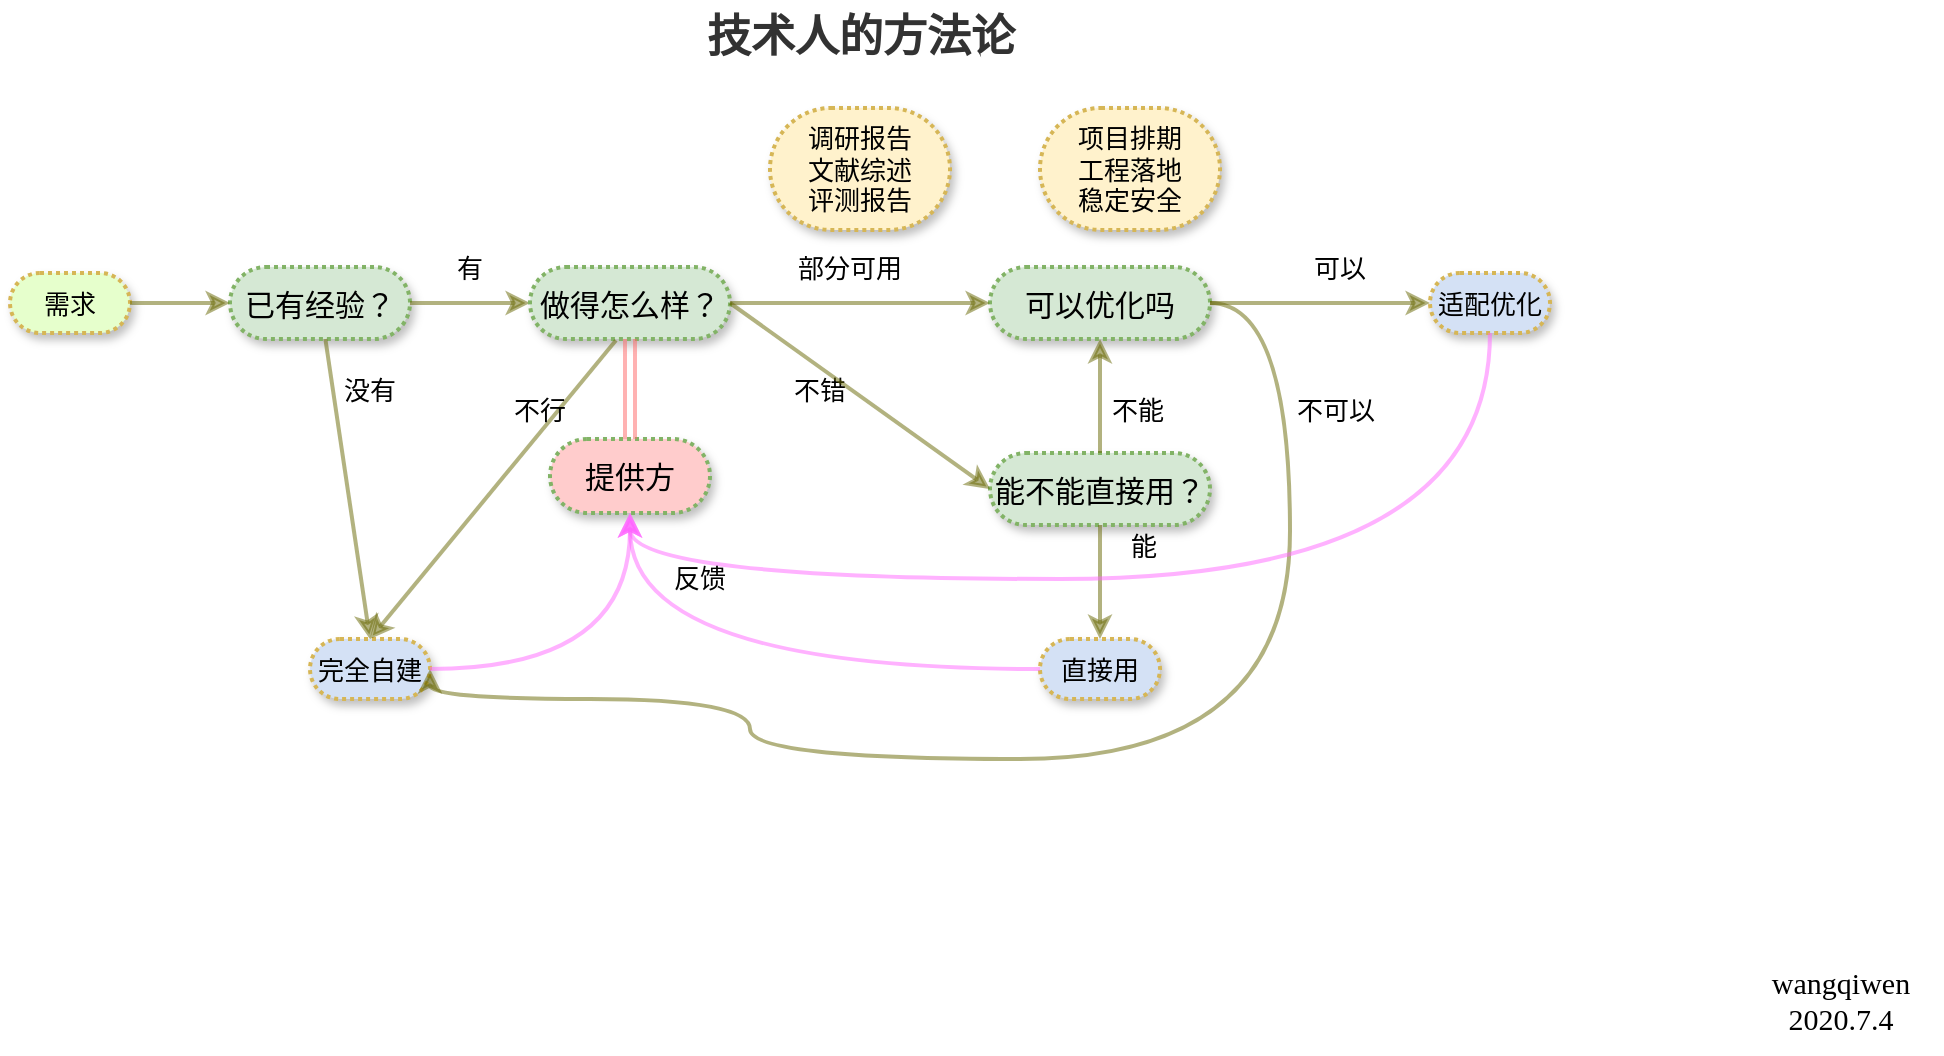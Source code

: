 <mxfile version="12.2.4" pages="1"><diagram id="xwHPSYZ-yjehI77_ZF1u" name="Page-1"><mxGraphModel dx="875" dy="497" grid="1" gridSize="10" guides="1" tooltips="1" connect="1" arrows="1" fold="1" page="1" pageScale="1" pageWidth="1169" pageHeight="827" background="#ffffff" math="0" shadow="0"><root><mxCell id="0"/><mxCell id="1" parent="0"/><mxCell id="zG7dZlUrnWvzluIitVKl-1554" value="已有经验？" style="rounded=1;whiteSpace=wrap;html=1;shadow=1;dashed=1;dashPattern=1 1;sketch=0;strokeColor=#82b366;strokeWidth=2;fillColor=#d5e8d4;arcSize=50;fontSize=15;" parent="1" vertex="1"><mxGeometry x="140" y="229.5" width="90" height="36" as="geometry"/></mxCell><mxCell id="zG7dZlUrnWvzluIitVKl-1604" value="技术人的方法论" style="text;html=1;resizable=0;autosize=1;align=center;verticalAlign=middle;points=[];fillColor=none;strokeColor=none;rounded=0;shadow=1;dashed=1;dashPattern=1 1;sketch=0;fontSize=22;labelBorderColor=none;labelBackgroundColor=none;textOpacity=80;fontStyle=1;fontFamily=Times New Roman;" parent="1" vertex="1"><mxGeometry x="370" y="100" width="170" height="30" as="geometry"/></mxCell><mxCell id="zG7dZlUrnWvzluIitVKl-1605" value="wangqiwen&lt;br style=&quot;font-size: 15px;&quot;&gt;2020.7.4" style="text;html=1;resizable=0;autosize=1;align=center;verticalAlign=middle;points=[];rounded=0;shadow=1;dashed=1;dashPattern=1 1;labelBackgroundColor=none;sketch=0;fontFamily=Tahoma;fontSize=15;" parent="1" vertex="1"><mxGeometry x="900" y="576" width="90" height="40" as="geometry"/></mxCell><mxCell id="zG7dZlUrnWvzluIitVKl-1607" value="完全自建" style="rounded=1;whiteSpace=wrap;html=1;shadow=1;dashed=1;dashPattern=1 1;sketch=0;strokeColor=#d6b656;strokeWidth=2;fillColor=#D4E1F5;arcSize=50;fontSize=13;" parent="1" vertex="1"><mxGeometry x="180" y="415.5" width="60" height="30" as="geometry"/></mxCell><mxCell id="zG7dZlUrnWvzluIitVKl-1608" value="" style="endArrow=classic;html=1;shadow=0;strokeWidth=2;fontFamily=Comic Sans MS;fontSize=13;opacity=50;strokeColor=#666600;entryX=0;entryY=0.5;entryDx=0;entryDy=0;" parent="1" source="zG7dZlUrnWvzluIitVKl-1554" target="3" edge="1"><mxGeometry width="50" height="50" relative="1" as="geometry"><mxPoint x="220" y="357.5" as="sourcePoint"/><mxPoint x="180" y="330.5" as="targetPoint"/></mxGeometry></mxCell><mxCell id="zG7dZlUrnWvzluIitVKl-1609" value="" style="endArrow=classic;html=1;shadow=0;strokeWidth=2;fontFamily=Comic Sans MS;fontSize=13;opacity=50;strokeColor=#666600;entryX=0.5;entryY=0;entryDx=0;entryDy=0;" parent="1" source="zG7dZlUrnWvzluIitVKl-1554" target="zG7dZlUrnWvzluIitVKl-1607" edge="1"><mxGeometry width="50" height="50" relative="1" as="geometry"><mxPoint x="280" y="206.7" as="sourcePoint"/><mxPoint x="250" y="195.5" as="targetPoint"/></mxGeometry></mxCell><mxCell id="2" value="没有" style="rounded=1;whiteSpace=wrap;html=1;shadow=1;dashed=1;dashPattern=1 1;sketch=0;strokeColor=none;strokeWidth=2;fillColor=none;arcSize=50;fontSize=13;" parent="1" vertex="1"><mxGeometry x="180" y="275.5" width="60" height="30" as="geometry"/></mxCell><mxCell id="3" value="做得怎么样？" style="rounded=1;whiteSpace=wrap;html=1;shadow=1;dashed=1;dashPattern=1 1;sketch=0;strokeColor=#82b366;strokeWidth=2;fillColor=#d5e8d4;arcSize=50;fontSize=15;" parent="1" vertex="1"><mxGeometry x="290" y="229.5" width="100" height="36" as="geometry"/></mxCell><mxCell id="5" value="有" style="rounded=1;whiteSpace=wrap;html=1;shadow=1;dashed=1;dashPattern=1 1;sketch=0;strokeColor=none;strokeWidth=2;fillColor=none;arcSize=50;fontSize=13;" parent="1" vertex="1"><mxGeometry x="230" y="214.5" width="60" height="30" as="geometry"/></mxCell><mxCell id="6" value="调研报告&lt;br&gt;文献综述&lt;br&gt;评测报告" style="rounded=1;whiteSpace=wrap;html=1;shadow=1;dashed=1;dashPattern=1 1;sketch=0;strokeColor=#d6b656;strokeWidth=2;fillColor=#fff2cc;arcSize=50;fontSize=13;" parent="1" vertex="1"><mxGeometry x="410" y="150" width="90" height="61" as="geometry"/></mxCell><mxCell id="7" value="可以优化吗" style="rounded=1;whiteSpace=wrap;html=1;shadow=1;dashed=1;dashPattern=1 1;sketch=0;strokeColor=#82b366;strokeWidth=2;fillColor=#d5e8d4;arcSize=50;fontSize=15;" parent="1" vertex="1"><mxGeometry x="520" y="229.5" width="110" height="36" as="geometry"/></mxCell><mxCell id="8" value="" style="endArrow=classic;html=1;shadow=0;strokeWidth=2;fontFamily=Comic Sans MS;fontSize=13;opacity=50;strokeColor=#666600;exitX=1;exitY=0.5;exitDx=0;exitDy=0;" parent="1" source="3" target="7" edge="1"><mxGeometry width="50" height="50" relative="1" as="geometry"><mxPoint x="240" y="257.5" as="sourcePoint"/><mxPoint x="300" y="257.5" as="targetPoint"/></mxGeometry></mxCell><mxCell id="9" value="直接用" style="rounded=1;whiteSpace=wrap;html=1;shadow=1;dashed=1;dashPattern=1 1;sketch=0;strokeColor=#d6b656;strokeWidth=2;fillColor=#D4E1F5;arcSize=50;fontSize=13;" parent="1" vertex="1"><mxGeometry x="545" y="415.5" width="60" height="30" as="geometry"/></mxCell><mxCell id="10" value="适配优化" style="rounded=1;whiteSpace=wrap;html=1;shadow=1;dashed=1;dashPattern=1 1;sketch=0;strokeColor=#d6b656;strokeWidth=2;fillColor=#D4E1F5;arcSize=50;fontSize=13;" parent="1" vertex="1"><mxGeometry x="740" y="232.5" width="60" height="30" as="geometry"/></mxCell><mxCell id="11" value="不错" style="rounded=1;whiteSpace=wrap;html=1;shadow=1;dashed=1;dashPattern=1 1;sketch=0;strokeColor=none;strokeWidth=2;fillColor=none;arcSize=50;fontSize=13;" parent="1" vertex="1"><mxGeometry x="405" y="275.5" width="60" height="30" as="geometry"/></mxCell><mxCell id="12" value="能不能直接用？" style="rounded=1;whiteSpace=wrap;html=1;shadow=1;dashed=1;dashPattern=1 1;sketch=0;strokeColor=#82b366;strokeWidth=2;fillColor=#d5e8d4;arcSize=50;fontSize=15;" parent="1" vertex="1"><mxGeometry x="520" y="322.5" width="110" height="36" as="geometry"/></mxCell><mxCell id="13" value="" style="endArrow=classic;html=1;shadow=0;strokeWidth=2;fontFamily=Comic Sans MS;fontSize=13;opacity=50;strokeColor=#666600;exitX=1;exitY=0.5;exitDx=0;exitDy=0;entryX=0;entryY=0.5;entryDx=0;entryDy=0;" parent="1" source="3" target="12" edge="1"><mxGeometry width="50" height="50" relative="1" as="geometry"><mxPoint x="400" y="257.5" as="sourcePoint"/><mxPoint x="530" y="257.5" as="targetPoint"/></mxGeometry></mxCell><mxCell id="14" value="" style="endArrow=classic;html=1;shadow=0;strokeWidth=2;fontFamily=Comic Sans MS;fontSize=13;opacity=50;strokeColor=#666600;exitX=0.43;exitY=1.017;exitDx=0;exitDy=0;exitPerimeter=0;entryX=0.5;entryY=0;entryDx=0;entryDy=0;" parent="1" source="3" target="zG7dZlUrnWvzluIitVKl-1607" edge="1"><mxGeometry width="50" height="50" relative="1" as="geometry"><mxPoint x="410" y="267.5" as="sourcePoint"/><mxPoint x="540" y="267.5" as="targetPoint"/></mxGeometry></mxCell><mxCell id="15" value="部分可用" style="rounded=1;whiteSpace=wrap;html=1;shadow=1;dashed=1;dashPattern=1 1;sketch=0;strokeColor=none;strokeWidth=2;fillColor=none;arcSize=50;fontSize=13;" parent="1" vertex="1"><mxGeometry x="420" y="214.5" width="60" height="30" as="geometry"/></mxCell><mxCell id="16" value="不行" style="rounded=1;whiteSpace=wrap;html=1;shadow=1;dashed=1;dashPattern=1 1;sketch=0;strokeColor=none;strokeWidth=2;fillColor=none;arcSize=50;fontSize=13;" parent="1" vertex="1"><mxGeometry x="265" y="285.5" width="60" height="30" as="geometry"/></mxCell><mxCell id="18" value="" style="endArrow=classic;html=1;shadow=0;strokeWidth=2;fontFamily=Comic Sans MS;fontSize=13;opacity=50;strokeColor=#666600;exitX=0.5;exitY=1;exitDx=0;exitDy=0;entryX=0.5;entryY=0;entryDx=0;entryDy=0;" parent="1" source="12" target="9" edge="1"><mxGeometry width="50" height="50" relative="1" as="geometry"><mxPoint x="385" y="336.5" as="sourcePoint"/><mxPoint x="515" y="408.5" as="targetPoint"/></mxGeometry></mxCell><mxCell id="19" value="" style="endArrow=classic;html=1;shadow=0;strokeWidth=2;fontFamily=Comic Sans MS;fontSize=13;opacity=50;strokeColor=#666600;entryX=0.5;entryY=1;entryDx=0;entryDy=0;exitX=0.5;exitY=0;exitDx=0;exitDy=0;" parent="1" source="12" target="7" edge="1"><mxGeometry width="50" height="50" relative="1" as="geometry"><mxPoint x="575" y="305.5" as="sourcePoint"/><mxPoint x="585" y="403.5" as="targetPoint"/></mxGeometry></mxCell><mxCell id="20" value="需求" style="rounded=1;whiteSpace=wrap;html=1;shadow=1;dashed=1;dashPattern=1 1;sketch=0;strokeColor=#d6b656;strokeWidth=2;fillColor=#E6FFCC;arcSize=50;fontSize=13;" parent="1" vertex="1"><mxGeometry x="30" y="232.5" width="60" height="30" as="geometry"/></mxCell><mxCell id="21" value="" style="endArrow=classic;html=1;shadow=0;strokeWidth=2;fontFamily=Comic Sans MS;fontSize=13;opacity=50;strokeColor=#666600;entryX=0;entryY=0.5;entryDx=0;entryDy=0;exitX=1;exitY=0.5;exitDx=0;exitDy=0;" parent="1" source="20" target="zG7dZlUrnWvzluIitVKl-1554" edge="1"><mxGeometry width="50" height="50" relative="1" as="geometry"><mxPoint x="240" y="257.5" as="sourcePoint"/><mxPoint x="300" y="257.5" as="targetPoint"/></mxGeometry></mxCell><mxCell id="22" value="项目排期&lt;br&gt;工程落地&lt;br&gt;稳定安全" style="rounded=1;whiteSpace=wrap;html=1;shadow=1;dashed=1;dashPattern=1 1;sketch=0;strokeColor=#d6b656;strokeWidth=2;fillColor=#fff2cc;arcSize=50;fontSize=13;" parent="1" vertex="1"><mxGeometry x="545" y="150" width="90" height="61" as="geometry"/></mxCell><mxCell id="23" value="" style="endArrow=classic;html=1;shadow=0;strokeWidth=2;fontFamily=Comic Sans MS;fontSize=13;opacity=50;strokeColor=#666600;exitX=1;exitY=0.5;exitDx=0;exitDy=0;entryX=0;entryY=0.5;entryDx=0;entryDy=0;" parent="1" source="7" target="10" edge="1"><mxGeometry width="50" height="50" relative="1" as="geometry"><mxPoint x="650" y="289.5" as="sourcePoint"/><mxPoint x="780" y="289.5" as="targetPoint"/></mxGeometry></mxCell><mxCell id="24" value="能" style="rounded=1;whiteSpace=wrap;html=1;shadow=1;dashed=1;dashPattern=1 1;sketch=0;strokeColor=none;strokeWidth=2;fillColor=none;arcSize=50;fontSize=13;" parent="1" vertex="1"><mxGeometry x="574" y="353.5" width="46" height="30" as="geometry"/></mxCell><mxCell id="25" value="不能" style="rounded=1;whiteSpace=wrap;html=1;shadow=1;dashed=1;dashPattern=1 1;sketch=0;strokeColor=none;strokeWidth=2;fillColor=none;arcSize=50;fontSize=13;" parent="1" vertex="1"><mxGeometry x="571" y="285.5" width="46" height="30" as="geometry"/></mxCell><mxCell id="26" value="可以" style="rounded=1;whiteSpace=wrap;html=1;shadow=1;dashed=1;dashPattern=1 1;sketch=0;strokeColor=none;strokeWidth=2;fillColor=none;arcSize=50;fontSize=13;" parent="1" vertex="1"><mxGeometry x="672" y="214.5" width="46" height="30" as="geometry"/></mxCell><mxCell id="27" value="" style="endArrow=classic;html=1;shadow=0;strokeWidth=2;fontFamily=Comic Sans MS;fontSize=13;opacity=50;strokeColor=#666600;exitX=1;exitY=0.5;exitDx=0;exitDy=0;entryX=1;entryY=0.5;entryDx=0;entryDy=0;edgeStyle=orthogonalEdgeStyle;curved=1;" parent="1" source="7" target="zG7dZlUrnWvzluIitVKl-1607" edge="1"><mxGeometry width="50" height="50" relative="1" as="geometry"><mxPoint x="343" y="276.112" as="sourcePoint"/><mxPoint x="195" y="425.5" as="targetPoint"/><Array as="points"><mxPoint x="670" y="247.5"/><mxPoint x="670" y="475.5"/><mxPoint x="400" y="475.5"/><mxPoint x="400" y="445.5"/></Array></mxGeometry></mxCell><mxCell id="28" value="不可以" style="rounded=1;whiteSpace=wrap;html=1;shadow=1;dashed=1;dashPattern=1 1;sketch=0;strokeColor=none;strokeWidth=2;fillColor=none;arcSize=50;fontSize=13;" parent="1" vertex="1"><mxGeometry x="670" y="285.5" width="46" height="30" as="geometry"/></mxCell><mxCell id="29" value="提供方" style="rounded=1;whiteSpace=wrap;html=1;shadow=1;dashed=1;dashPattern=1 1;sketch=0;strokeColor=#82b366;strokeWidth=2;fillColor=#FFCCCC;arcSize=50;fontSize=15;" parent="1" vertex="1"><mxGeometry x="300" y="315.5" width="80" height="37" as="geometry"/></mxCell><mxCell id="30" value="" style="endArrow=classic;html=1;shadow=0;strokeWidth=2;fontFamily=Comic Sans MS;fontSize=13;opacity=50;strokeColor=#FF6666;exitX=0.5;exitY=1;exitDx=0;exitDy=0;entryX=0.5;entryY=0;entryDx=0;entryDy=0;shape=link;" parent="1" source="3" target="29" edge="1"><mxGeometry width="50" height="50" relative="1" as="geometry"><mxPoint x="400" y="257.5" as="sourcePoint"/><mxPoint x="530" y="350.5" as="targetPoint"/></mxGeometry></mxCell><mxCell id="31" value="" style="endArrow=classic;html=1;shadow=0;strokeWidth=2;fontFamily=Comic Sans MS;fontSize=13;opacity=50;strokeColor=#FF66FF;exitX=1;exitY=0.5;exitDx=0;exitDy=0;entryX=0.5;entryY=1;entryDx=0;entryDy=0;edgeStyle=orthogonalEdgeStyle;curved=1;" parent="1" source="zG7dZlUrnWvzluIitVKl-1607" target="29" edge="1"><mxGeometry width="50" height="50" relative="1" as="geometry"><mxPoint x="325" y="358.5" as="sourcePoint"/><mxPoint x="455" y="451.5" as="targetPoint"/></mxGeometry></mxCell><mxCell id="32" value="" style="endArrow=classic;html=1;shadow=0;strokeWidth=2;fontFamily=Comic Sans MS;fontSize=13;opacity=50;strokeColor=#FF66FF;exitX=0;exitY=0.5;exitDx=0;exitDy=0;entryX=0.5;entryY=1;entryDx=0;entryDy=0;edgeStyle=orthogonalEdgeStyle;curved=1;" parent="1" source="9" target="29" edge="1"><mxGeometry width="50" height="50" relative="1" as="geometry"><mxPoint x="250" y="440.5" as="sourcePoint"/><mxPoint x="350" y="362.5" as="targetPoint"/></mxGeometry></mxCell><mxCell id="33" value="" style="endArrow=classic;html=1;shadow=0;strokeWidth=2;fontFamily=Comic Sans MS;fontSize=13;opacity=50;strokeColor=#FF66FF;exitX=0.5;exitY=1;exitDx=0;exitDy=0;entryX=0.5;entryY=1;entryDx=0;entryDy=0;edgeStyle=orthogonalEdgeStyle;curved=1;" parent="1" source="10" target="29" edge="1"><mxGeometry width="50" height="50" relative="1" as="geometry"><mxPoint x="260" y="450.5" as="sourcePoint"/><mxPoint x="360" y="372.5" as="targetPoint"/><Array as="points"><mxPoint x="770" y="385.5"/><mxPoint x="340" y="385.5"/></Array></mxGeometry></mxCell><mxCell id="34" value="反馈" style="rounded=1;whiteSpace=wrap;html=1;shadow=1;dashed=1;dashPattern=1 1;sketch=0;strokeColor=none;strokeWidth=2;fillColor=none;arcSize=50;fontSize=13;" parent="1" vertex="1"><mxGeometry x="345" y="370" width="60" height="30" as="geometry"/></mxCell></root></mxGraphModel></diagram></mxfile>